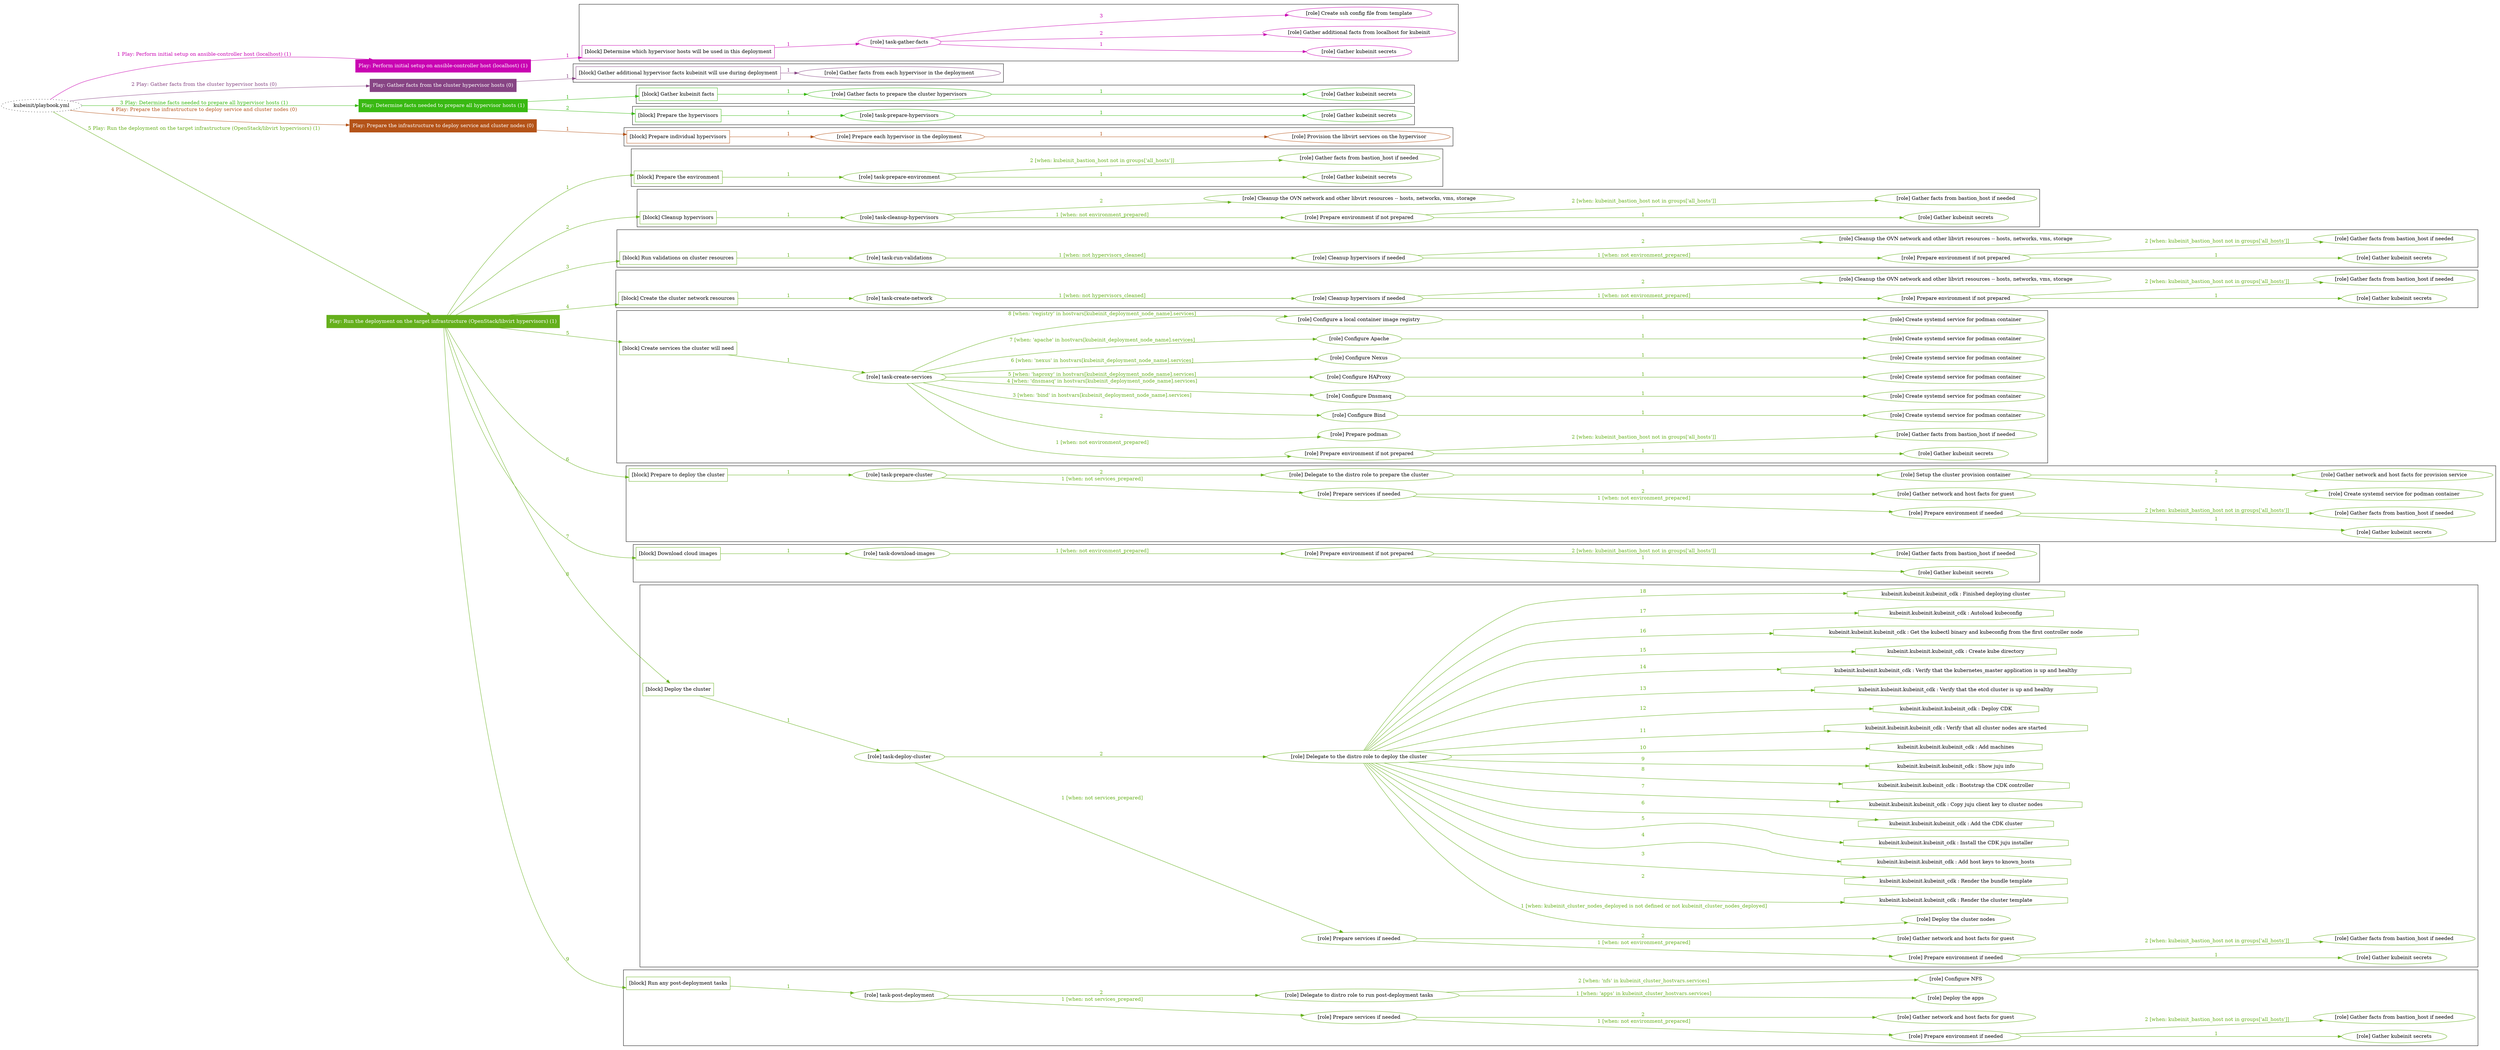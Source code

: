 digraph {
	graph [concentrate=true ordering=in rankdir=LR ratio=fill]
	edge [esep=5 sep=10]
	"kubeinit/playbook.yml" [URL="/home/runner/work/kubeinit/kubeinit/kubeinit/playbook.yml" id=playbook_944b229e style=dotted]
	"kubeinit/playbook.yml" -> play_e258ec51 [label="1 Play: Perform initial setup on ansible-controller host (localhost) (1)" color="#c903b2" fontcolor="#c903b2" id=edge_play_e258ec51 labeltooltip="1 Play: Perform initial setup on ansible-controller host (localhost) (1)" tooltip="1 Play: Perform initial setup on ansible-controller host (localhost) (1)"]
	subgraph "Play: Perform initial setup on ansible-controller host (localhost) (1)" {
		play_e258ec51 [label="Play: Perform initial setup on ansible-controller host (localhost) (1)" URL="/home/runner/work/kubeinit/kubeinit/kubeinit/playbook.yml" color="#c903b2" fontcolor="#ffffff" id=play_e258ec51 shape=box style=filled tooltip=localhost]
		play_e258ec51 -> block_baabcc72 [label=1 color="#c903b2" fontcolor="#c903b2" id=edge_block_baabcc72 labeltooltip=1 tooltip=1]
		subgraph cluster_block_baabcc72 {
			block_baabcc72 [label="[block] Determine which hypervisor hosts will be used in this deployment" URL="/home/runner/work/kubeinit/kubeinit/kubeinit/playbook.yml" color="#c903b2" id=block_baabcc72 labeltooltip="Determine which hypervisor hosts will be used in this deployment" shape=box tooltip="Determine which hypervisor hosts will be used in this deployment"]
			block_baabcc72 -> role_623ebf19 [label="1 " color="#c903b2" fontcolor="#c903b2" id=edge_role_623ebf19 labeltooltip="1 " tooltip="1 "]
			subgraph "task-gather-facts" {
				role_623ebf19 [label="[role] task-gather-facts" URL="/home/runner/work/kubeinit/kubeinit/kubeinit/playbook.yml" color="#c903b2" id=role_623ebf19 tooltip="task-gather-facts"]
				role_623ebf19 -> role_ddd4bec7 [label="1 " color="#c903b2" fontcolor="#c903b2" id=edge_role_ddd4bec7 labeltooltip="1 " tooltip="1 "]
				subgraph "Gather kubeinit secrets" {
					role_ddd4bec7 [label="[role] Gather kubeinit secrets" URL="/home/runner/.ansible/collections/ansible_collections/kubeinit/kubeinit/roles/kubeinit_prepare/tasks/build_hypervisors_group.yml" color="#c903b2" id=role_ddd4bec7 tooltip="Gather kubeinit secrets"]
				}
				role_623ebf19 -> role_9da76bf6 [label="2 " color="#c903b2" fontcolor="#c903b2" id=edge_role_9da76bf6 labeltooltip="2 " tooltip="2 "]
				subgraph "Gather additional facts from localhost for kubeinit" {
					role_9da76bf6 [label="[role] Gather additional facts from localhost for kubeinit" URL="/home/runner/.ansible/collections/ansible_collections/kubeinit/kubeinit/roles/kubeinit_prepare/tasks/build_hypervisors_group.yml" color="#c903b2" id=role_9da76bf6 tooltip="Gather additional facts from localhost for kubeinit"]
				}
				role_623ebf19 -> role_2723ac15 [label="3 " color="#c903b2" fontcolor="#c903b2" id=edge_role_2723ac15 labeltooltip="3 " tooltip="3 "]
				subgraph "Create ssh config file from template" {
					role_2723ac15 [label="[role] Create ssh config file from template" URL="/home/runner/.ansible/collections/ansible_collections/kubeinit/kubeinit/roles/kubeinit_prepare/tasks/build_hypervisors_group.yml" color="#c903b2" id=role_2723ac15 tooltip="Create ssh config file from template"]
				}
			}
		}
	}
	"kubeinit/playbook.yml" -> play_5691f808 [label="2 Play: Gather facts from the cluster hypervisor hosts (0)" color="#874584" fontcolor="#874584" id=edge_play_5691f808 labeltooltip="2 Play: Gather facts from the cluster hypervisor hosts (0)" tooltip="2 Play: Gather facts from the cluster hypervisor hosts (0)"]
	subgraph "Play: Gather facts from the cluster hypervisor hosts (0)" {
		play_5691f808 [label="Play: Gather facts from the cluster hypervisor hosts (0)" URL="/home/runner/work/kubeinit/kubeinit/kubeinit/playbook.yml" color="#874584" fontcolor="#ffffff" id=play_5691f808 shape=box style=filled tooltip="Play: Gather facts from the cluster hypervisor hosts (0)"]
		play_5691f808 -> block_269d8f19 [label=1 color="#874584" fontcolor="#874584" id=edge_block_269d8f19 labeltooltip=1 tooltip=1]
		subgraph cluster_block_269d8f19 {
			block_269d8f19 [label="[block] Gather additional hypervisor facts kubeinit will use during deployment" URL="/home/runner/work/kubeinit/kubeinit/kubeinit/playbook.yml" color="#874584" id=block_269d8f19 labeltooltip="Gather additional hypervisor facts kubeinit will use during deployment" shape=box tooltip="Gather additional hypervisor facts kubeinit will use during deployment"]
			block_269d8f19 -> role_8382837a [label="1 " color="#874584" fontcolor="#874584" id=edge_role_8382837a labeltooltip="1 " tooltip="1 "]
			subgraph "Gather facts from each hypervisor in the deployment" {
				role_8382837a [label="[role] Gather facts from each hypervisor in the deployment" URL="/home/runner/work/kubeinit/kubeinit/kubeinit/playbook.yml" color="#874584" id=role_8382837a tooltip="Gather facts from each hypervisor in the deployment"]
			}
		}
	}
	"kubeinit/playbook.yml" -> play_8c0ed21f [label="3 Play: Determine facts needed to prepare all hypervisor hosts (1)" color="#39b913" fontcolor="#39b913" id=edge_play_8c0ed21f labeltooltip="3 Play: Determine facts needed to prepare all hypervisor hosts (1)" tooltip="3 Play: Determine facts needed to prepare all hypervisor hosts (1)"]
	subgraph "Play: Determine facts needed to prepare all hypervisor hosts (1)" {
		play_8c0ed21f [label="Play: Determine facts needed to prepare all hypervisor hosts (1)" URL="/home/runner/work/kubeinit/kubeinit/kubeinit/playbook.yml" color="#39b913" fontcolor="#ffffff" id=play_8c0ed21f shape=box style=filled tooltip=localhost]
		play_8c0ed21f -> block_dc37bfe7 [label=1 color="#39b913" fontcolor="#39b913" id=edge_block_dc37bfe7 labeltooltip=1 tooltip=1]
		subgraph cluster_block_dc37bfe7 {
			block_dc37bfe7 [label="[block] Gather kubeinit facts" URL="/home/runner/work/kubeinit/kubeinit/kubeinit/playbook.yml" color="#39b913" id=block_dc37bfe7 labeltooltip="Gather kubeinit facts" shape=box tooltip="Gather kubeinit facts"]
			block_dc37bfe7 -> role_4bbe7e75 [label="1 " color="#39b913" fontcolor="#39b913" id=edge_role_4bbe7e75 labeltooltip="1 " tooltip="1 "]
			subgraph "Gather facts to prepare the cluster hypervisors" {
				role_4bbe7e75 [label="[role] Gather facts to prepare the cluster hypervisors" URL="/home/runner/work/kubeinit/kubeinit/kubeinit/playbook.yml" color="#39b913" id=role_4bbe7e75 tooltip="Gather facts to prepare the cluster hypervisors"]
				role_4bbe7e75 -> role_251c85bc [label="1 " color="#39b913" fontcolor="#39b913" id=edge_role_251c85bc labeltooltip="1 " tooltip="1 "]
				subgraph "Gather kubeinit secrets" {
					role_251c85bc [label="[role] Gather kubeinit secrets" URL="/home/runner/.ansible/collections/ansible_collections/kubeinit/kubeinit/roles/kubeinit_prepare/tasks/gather_kubeinit_facts.yml" color="#39b913" id=role_251c85bc tooltip="Gather kubeinit secrets"]
				}
			}
		}
		play_8c0ed21f -> block_bcd43b7e [label=2 color="#39b913" fontcolor="#39b913" id=edge_block_bcd43b7e labeltooltip=2 tooltip=2]
		subgraph cluster_block_bcd43b7e {
			block_bcd43b7e [label="[block] Prepare the hypervisors" URL="/home/runner/work/kubeinit/kubeinit/kubeinit/playbook.yml" color="#39b913" id=block_bcd43b7e labeltooltip="Prepare the hypervisors" shape=box tooltip="Prepare the hypervisors"]
			block_bcd43b7e -> role_764eef7f [label="1 " color="#39b913" fontcolor="#39b913" id=edge_role_764eef7f labeltooltip="1 " tooltip="1 "]
			subgraph "task-prepare-hypervisors" {
				role_764eef7f [label="[role] task-prepare-hypervisors" URL="/home/runner/work/kubeinit/kubeinit/kubeinit/playbook.yml" color="#39b913" id=role_764eef7f tooltip="task-prepare-hypervisors"]
				role_764eef7f -> role_46c3d797 [label="1 " color="#39b913" fontcolor="#39b913" id=edge_role_46c3d797 labeltooltip="1 " tooltip="1 "]
				subgraph "Gather kubeinit secrets" {
					role_46c3d797 [label="[role] Gather kubeinit secrets" URL="/home/runner/.ansible/collections/ansible_collections/kubeinit/kubeinit/roles/kubeinit_prepare/tasks/gather_kubeinit_facts.yml" color="#39b913" id=role_46c3d797 tooltip="Gather kubeinit secrets"]
				}
			}
		}
	}
	"kubeinit/playbook.yml" -> play_1e40458f [label="4 Play: Prepare the infrastructure to deploy service and cluster nodes (0)" color="#b45318" fontcolor="#b45318" id=edge_play_1e40458f labeltooltip="4 Play: Prepare the infrastructure to deploy service and cluster nodes (0)" tooltip="4 Play: Prepare the infrastructure to deploy service and cluster nodes (0)"]
	subgraph "Play: Prepare the infrastructure to deploy service and cluster nodes (0)" {
		play_1e40458f [label="Play: Prepare the infrastructure to deploy service and cluster nodes (0)" URL="/home/runner/work/kubeinit/kubeinit/kubeinit/playbook.yml" color="#b45318" fontcolor="#ffffff" id=play_1e40458f shape=box style=filled tooltip="Play: Prepare the infrastructure to deploy service and cluster nodes (0)"]
		play_1e40458f -> block_b07e5ef3 [label=1 color="#b45318" fontcolor="#b45318" id=edge_block_b07e5ef3 labeltooltip=1 tooltip=1]
		subgraph cluster_block_b07e5ef3 {
			block_b07e5ef3 [label="[block] Prepare individual hypervisors" URL="/home/runner/work/kubeinit/kubeinit/kubeinit/playbook.yml" color="#b45318" id=block_b07e5ef3 labeltooltip="Prepare individual hypervisors" shape=box tooltip="Prepare individual hypervisors"]
			block_b07e5ef3 -> role_462cd1e6 [label="1 " color="#b45318" fontcolor="#b45318" id=edge_role_462cd1e6 labeltooltip="1 " tooltip="1 "]
			subgraph "Prepare each hypervisor in the deployment" {
				role_462cd1e6 [label="[role] Prepare each hypervisor in the deployment" URL="/home/runner/work/kubeinit/kubeinit/kubeinit/playbook.yml" color="#b45318" id=role_462cd1e6 tooltip="Prepare each hypervisor in the deployment"]
				role_462cd1e6 -> role_346629f7 [label="1 " color="#b45318" fontcolor="#b45318" id=edge_role_346629f7 labeltooltip="1 " tooltip="1 "]
				subgraph "Provision the libvirt services on the hypervisor" {
					role_346629f7 [label="[role] Provision the libvirt services on the hypervisor" URL="/home/runner/.ansible/collections/ansible_collections/kubeinit/kubeinit/roles/kubeinit_prepare/tasks/prepare_hypervisor.yml" color="#b45318" id=role_346629f7 tooltip="Provision the libvirt services on the hypervisor"]
				}
			}
		}
	}
	"kubeinit/playbook.yml" -> play_3c53adce [label="5 Play: Run the deployment on the target infrastructure (OpenStack/libvirt hypervisors) (1)" color="#65b01c" fontcolor="#65b01c" id=edge_play_3c53adce labeltooltip="5 Play: Run the deployment on the target infrastructure (OpenStack/libvirt hypervisors) (1)" tooltip="5 Play: Run the deployment on the target infrastructure (OpenStack/libvirt hypervisors) (1)"]
	subgraph "Play: Run the deployment on the target infrastructure (OpenStack/libvirt hypervisors) (1)" {
		play_3c53adce [label="Play: Run the deployment on the target infrastructure (OpenStack/libvirt hypervisors) (1)" URL="/home/runner/work/kubeinit/kubeinit/kubeinit/playbook.yml" color="#65b01c" fontcolor="#ffffff" id=play_3c53adce shape=box style=filled tooltip=localhost]
		play_3c53adce -> block_43200cd9 [label=1 color="#65b01c" fontcolor="#65b01c" id=edge_block_43200cd9 labeltooltip=1 tooltip=1]
		subgraph cluster_block_43200cd9 {
			block_43200cd9 [label="[block] Prepare the environment" URL="/home/runner/work/kubeinit/kubeinit/kubeinit/playbook.yml" color="#65b01c" id=block_43200cd9 labeltooltip="Prepare the environment" shape=box tooltip="Prepare the environment"]
			block_43200cd9 -> role_2c080b3c [label="1 " color="#65b01c" fontcolor="#65b01c" id=edge_role_2c080b3c labeltooltip="1 " tooltip="1 "]
			subgraph "task-prepare-environment" {
				role_2c080b3c [label="[role] task-prepare-environment" URL="/home/runner/work/kubeinit/kubeinit/kubeinit/playbook.yml" color="#65b01c" id=role_2c080b3c tooltip="task-prepare-environment"]
				role_2c080b3c -> role_99223230 [label="1 " color="#65b01c" fontcolor="#65b01c" id=edge_role_99223230 labeltooltip="1 " tooltip="1 "]
				subgraph "Gather kubeinit secrets" {
					role_99223230 [label="[role] Gather kubeinit secrets" URL="/home/runner/.ansible/collections/ansible_collections/kubeinit/kubeinit/roles/kubeinit_prepare/tasks/gather_kubeinit_facts.yml" color="#65b01c" id=role_99223230 tooltip="Gather kubeinit secrets"]
				}
				role_2c080b3c -> role_0d6e33f0 [label="2 [when: kubeinit_bastion_host not in groups['all_hosts']]" color="#65b01c" fontcolor="#65b01c" id=edge_role_0d6e33f0 labeltooltip="2 [when: kubeinit_bastion_host not in groups['all_hosts']]" tooltip="2 [when: kubeinit_bastion_host not in groups['all_hosts']]"]
				subgraph "Gather facts from bastion_host if needed" {
					role_0d6e33f0 [label="[role] Gather facts from bastion_host if needed" URL="/home/runner/.ansible/collections/ansible_collections/kubeinit/kubeinit/roles/kubeinit_prepare/tasks/main.yml" color="#65b01c" id=role_0d6e33f0 tooltip="Gather facts from bastion_host if needed"]
				}
			}
		}
		play_3c53adce -> block_97433245 [label=2 color="#65b01c" fontcolor="#65b01c" id=edge_block_97433245 labeltooltip=2 tooltip=2]
		subgraph cluster_block_97433245 {
			block_97433245 [label="[block] Cleanup hypervisors" URL="/home/runner/work/kubeinit/kubeinit/kubeinit/playbook.yml" color="#65b01c" id=block_97433245 labeltooltip="Cleanup hypervisors" shape=box tooltip="Cleanup hypervisors"]
			block_97433245 -> role_75cadc14 [label="1 " color="#65b01c" fontcolor="#65b01c" id=edge_role_75cadc14 labeltooltip="1 " tooltip="1 "]
			subgraph "task-cleanup-hypervisors" {
				role_75cadc14 [label="[role] task-cleanup-hypervisors" URL="/home/runner/work/kubeinit/kubeinit/kubeinit/playbook.yml" color="#65b01c" id=role_75cadc14 tooltip="task-cleanup-hypervisors"]
				role_75cadc14 -> role_13edb0e1 [label="1 [when: not environment_prepared]" color="#65b01c" fontcolor="#65b01c" id=edge_role_13edb0e1 labeltooltip="1 [when: not environment_prepared]" tooltip="1 [when: not environment_prepared]"]
				subgraph "Prepare environment if not prepared" {
					role_13edb0e1 [label="[role] Prepare environment if not prepared" URL="/home/runner/.ansible/collections/ansible_collections/kubeinit/kubeinit/roles/kubeinit_libvirt/tasks/cleanup_hypervisors.yml" color="#65b01c" id=role_13edb0e1 tooltip="Prepare environment if not prepared"]
					role_13edb0e1 -> role_47dadbd6 [label="1 " color="#65b01c" fontcolor="#65b01c" id=edge_role_47dadbd6 labeltooltip="1 " tooltip="1 "]
					subgraph "Gather kubeinit secrets" {
						role_47dadbd6 [label="[role] Gather kubeinit secrets" URL="/home/runner/.ansible/collections/ansible_collections/kubeinit/kubeinit/roles/kubeinit_prepare/tasks/gather_kubeinit_facts.yml" color="#65b01c" id=role_47dadbd6 tooltip="Gather kubeinit secrets"]
					}
					role_13edb0e1 -> role_56ea3282 [label="2 [when: kubeinit_bastion_host not in groups['all_hosts']]" color="#65b01c" fontcolor="#65b01c" id=edge_role_56ea3282 labeltooltip="2 [when: kubeinit_bastion_host not in groups['all_hosts']]" tooltip="2 [when: kubeinit_bastion_host not in groups['all_hosts']]"]
					subgraph "Gather facts from bastion_host if needed" {
						role_56ea3282 [label="[role] Gather facts from bastion_host if needed" URL="/home/runner/.ansible/collections/ansible_collections/kubeinit/kubeinit/roles/kubeinit_prepare/tasks/main.yml" color="#65b01c" id=role_56ea3282 tooltip="Gather facts from bastion_host if needed"]
					}
				}
				role_75cadc14 -> role_482b223b [label="2 " color="#65b01c" fontcolor="#65b01c" id=edge_role_482b223b labeltooltip="2 " tooltip="2 "]
				subgraph "Cleanup the OVN network and other libvirt resources -- hosts, networks, vms, storage" {
					role_482b223b [label="[role] Cleanup the OVN network and other libvirt resources -- hosts, networks, vms, storage" URL="/home/runner/.ansible/collections/ansible_collections/kubeinit/kubeinit/roles/kubeinit_libvirt/tasks/cleanup_hypervisors.yml" color="#65b01c" id=role_482b223b tooltip="Cleanup the OVN network and other libvirt resources -- hosts, networks, vms, storage"]
				}
			}
		}
		play_3c53adce -> block_b44ad3b0 [label=3 color="#65b01c" fontcolor="#65b01c" id=edge_block_b44ad3b0 labeltooltip=3 tooltip=3]
		subgraph cluster_block_b44ad3b0 {
			block_b44ad3b0 [label="[block] Run validations on cluster resources" URL="/home/runner/work/kubeinit/kubeinit/kubeinit/playbook.yml" color="#65b01c" id=block_b44ad3b0 labeltooltip="Run validations on cluster resources" shape=box tooltip="Run validations on cluster resources"]
			block_b44ad3b0 -> role_ab0f4833 [label="1 " color="#65b01c" fontcolor="#65b01c" id=edge_role_ab0f4833 labeltooltip="1 " tooltip="1 "]
			subgraph "task-run-validations" {
				role_ab0f4833 [label="[role] task-run-validations" URL="/home/runner/work/kubeinit/kubeinit/kubeinit/playbook.yml" color="#65b01c" id=role_ab0f4833 tooltip="task-run-validations"]
				role_ab0f4833 -> role_425eec8d [label="1 [when: not hypervisors_cleaned]" color="#65b01c" fontcolor="#65b01c" id=edge_role_425eec8d labeltooltip="1 [when: not hypervisors_cleaned]" tooltip="1 [when: not hypervisors_cleaned]"]
				subgraph "Cleanup hypervisors if needed" {
					role_425eec8d [label="[role] Cleanup hypervisors if needed" URL="/home/runner/.ansible/collections/ansible_collections/kubeinit/kubeinit/roles/kubeinit_validations/tasks/main.yml" color="#65b01c" id=role_425eec8d tooltip="Cleanup hypervisors if needed"]
					role_425eec8d -> role_10c3fca6 [label="1 [when: not environment_prepared]" color="#65b01c" fontcolor="#65b01c" id=edge_role_10c3fca6 labeltooltip="1 [when: not environment_prepared]" tooltip="1 [when: not environment_prepared]"]
					subgraph "Prepare environment if not prepared" {
						role_10c3fca6 [label="[role] Prepare environment if not prepared" URL="/home/runner/.ansible/collections/ansible_collections/kubeinit/kubeinit/roles/kubeinit_libvirt/tasks/cleanup_hypervisors.yml" color="#65b01c" id=role_10c3fca6 tooltip="Prepare environment if not prepared"]
						role_10c3fca6 -> role_862d831a [label="1 " color="#65b01c" fontcolor="#65b01c" id=edge_role_862d831a labeltooltip="1 " tooltip="1 "]
						subgraph "Gather kubeinit secrets" {
							role_862d831a [label="[role] Gather kubeinit secrets" URL="/home/runner/.ansible/collections/ansible_collections/kubeinit/kubeinit/roles/kubeinit_prepare/tasks/gather_kubeinit_facts.yml" color="#65b01c" id=role_862d831a tooltip="Gather kubeinit secrets"]
						}
						role_10c3fca6 -> role_5e1bfa79 [label="2 [when: kubeinit_bastion_host not in groups['all_hosts']]" color="#65b01c" fontcolor="#65b01c" id=edge_role_5e1bfa79 labeltooltip="2 [when: kubeinit_bastion_host not in groups['all_hosts']]" tooltip="2 [when: kubeinit_bastion_host not in groups['all_hosts']]"]
						subgraph "Gather facts from bastion_host if needed" {
							role_5e1bfa79 [label="[role] Gather facts from bastion_host if needed" URL="/home/runner/.ansible/collections/ansible_collections/kubeinit/kubeinit/roles/kubeinit_prepare/tasks/main.yml" color="#65b01c" id=role_5e1bfa79 tooltip="Gather facts from bastion_host if needed"]
						}
					}
					role_425eec8d -> role_7b007909 [label="2 " color="#65b01c" fontcolor="#65b01c" id=edge_role_7b007909 labeltooltip="2 " tooltip="2 "]
					subgraph "Cleanup the OVN network and other libvirt resources -- hosts, networks, vms, storage" {
						role_7b007909 [label="[role] Cleanup the OVN network and other libvirt resources -- hosts, networks, vms, storage" URL="/home/runner/.ansible/collections/ansible_collections/kubeinit/kubeinit/roles/kubeinit_libvirt/tasks/cleanup_hypervisors.yml" color="#65b01c" id=role_7b007909 tooltip="Cleanup the OVN network and other libvirt resources -- hosts, networks, vms, storage"]
					}
				}
			}
		}
		play_3c53adce -> block_46252fe8 [label=4 color="#65b01c" fontcolor="#65b01c" id=edge_block_46252fe8 labeltooltip=4 tooltip=4]
		subgraph cluster_block_46252fe8 {
			block_46252fe8 [label="[block] Create the cluster network resources" URL="/home/runner/work/kubeinit/kubeinit/kubeinit/playbook.yml" color="#65b01c" id=block_46252fe8 labeltooltip="Create the cluster network resources" shape=box tooltip="Create the cluster network resources"]
			block_46252fe8 -> role_701fa1fa [label="1 " color="#65b01c" fontcolor="#65b01c" id=edge_role_701fa1fa labeltooltip="1 " tooltip="1 "]
			subgraph "task-create-network" {
				role_701fa1fa [label="[role] task-create-network" URL="/home/runner/work/kubeinit/kubeinit/kubeinit/playbook.yml" color="#65b01c" id=role_701fa1fa tooltip="task-create-network"]
				role_701fa1fa -> role_eb65347d [label="1 [when: not hypervisors_cleaned]" color="#65b01c" fontcolor="#65b01c" id=edge_role_eb65347d labeltooltip="1 [when: not hypervisors_cleaned]" tooltip="1 [when: not hypervisors_cleaned]"]
				subgraph "Cleanup hypervisors if needed" {
					role_eb65347d [label="[role] Cleanup hypervisors if needed" URL="/home/runner/.ansible/collections/ansible_collections/kubeinit/kubeinit/roles/kubeinit_libvirt/tasks/create_network.yml" color="#65b01c" id=role_eb65347d tooltip="Cleanup hypervisors if needed"]
					role_eb65347d -> role_f1018c22 [label="1 [when: not environment_prepared]" color="#65b01c" fontcolor="#65b01c" id=edge_role_f1018c22 labeltooltip="1 [when: not environment_prepared]" tooltip="1 [when: not environment_prepared]"]
					subgraph "Prepare environment if not prepared" {
						role_f1018c22 [label="[role] Prepare environment if not prepared" URL="/home/runner/.ansible/collections/ansible_collections/kubeinit/kubeinit/roles/kubeinit_libvirt/tasks/cleanup_hypervisors.yml" color="#65b01c" id=role_f1018c22 tooltip="Prepare environment if not prepared"]
						role_f1018c22 -> role_e4e66e57 [label="1 " color="#65b01c" fontcolor="#65b01c" id=edge_role_e4e66e57 labeltooltip="1 " tooltip="1 "]
						subgraph "Gather kubeinit secrets" {
							role_e4e66e57 [label="[role] Gather kubeinit secrets" URL="/home/runner/.ansible/collections/ansible_collections/kubeinit/kubeinit/roles/kubeinit_prepare/tasks/gather_kubeinit_facts.yml" color="#65b01c" id=role_e4e66e57 tooltip="Gather kubeinit secrets"]
						}
						role_f1018c22 -> role_1bb08403 [label="2 [when: kubeinit_bastion_host not in groups['all_hosts']]" color="#65b01c" fontcolor="#65b01c" id=edge_role_1bb08403 labeltooltip="2 [when: kubeinit_bastion_host not in groups['all_hosts']]" tooltip="2 [when: kubeinit_bastion_host not in groups['all_hosts']]"]
						subgraph "Gather facts from bastion_host if needed" {
							role_1bb08403 [label="[role] Gather facts from bastion_host if needed" URL="/home/runner/.ansible/collections/ansible_collections/kubeinit/kubeinit/roles/kubeinit_prepare/tasks/main.yml" color="#65b01c" id=role_1bb08403 tooltip="Gather facts from bastion_host if needed"]
						}
					}
					role_eb65347d -> role_6a5a3867 [label="2 " color="#65b01c" fontcolor="#65b01c" id=edge_role_6a5a3867 labeltooltip="2 " tooltip="2 "]
					subgraph "Cleanup the OVN network and other libvirt resources -- hosts, networks, vms, storage" {
						role_6a5a3867 [label="[role] Cleanup the OVN network and other libvirt resources -- hosts, networks, vms, storage" URL="/home/runner/.ansible/collections/ansible_collections/kubeinit/kubeinit/roles/kubeinit_libvirt/tasks/cleanup_hypervisors.yml" color="#65b01c" id=role_6a5a3867 tooltip="Cleanup the OVN network and other libvirt resources -- hosts, networks, vms, storage"]
					}
				}
			}
		}
		play_3c53adce -> block_1aa6ad99 [label=5 color="#65b01c" fontcolor="#65b01c" id=edge_block_1aa6ad99 labeltooltip=5 tooltip=5]
		subgraph cluster_block_1aa6ad99 {
			block_1aa6ad99 [label="[block] Create services the cluster will need" URL="/home/runner/work/kubeinit/kubeinit/kubeinit/playbook.yml" color="#65b01c" id=block_1aa6ad99 labeltooltip="Create services the cluster will need" shape=box tooltip="Create services the cluster will need"]
			block_1aa6ad99 -> role_7136c36a [label="1 " color="#65b01c" fontcolor="#65b01c" id=edge_role_7136c36a labeltooltip="1 " tooltip="1 "]
			subgraph "task-create-services" {
				role_7136c36a [label="[role] task-create-services" URL="/home/runner/work/kubeinit/kubeinit/kubeinit/playbook.yml" color="#65b01c" id=role_7136c36a tooltip="task-create-services"]
				role_7136c36a -> role_1198fa1e [label="1 [when: not environment_prepared]" color="#65b01c" fontcolor="#65b01c" id=edge_role_1198fa1e labeltooltip="1 [when: not environment_prepared]" tooltip="1 [when: not environment_prepared]"]
				subgraph "Prepare environment if not prepared" {
					role_1198fa1e [label="[role] Prepare environment if not prepared" URL="/home/runner/.ansible/collections/ansible_collections/kubeinit/kubeinit/roles/kubeinit_services/tasks/main.yml" color="#65b01c" id=role_1198fa1e tooltip="Prepare environment if not prepared"]
					role_1198fa1e -> role_b3149d56 [label="1 " color="#65b01c" fontcolor="#65b01c" id=edge_role_b3149d56 labeltooltip="1 " tooltip="1 "]
					subgraph "Gather kubeinit secrets" {
						role_b3149d56 [label="[role] Gather kubeinit secrets" URL="/home/runner/.ansible/collections/ansible_collections/kubeinit/kubeinit/roles/kubeinit_prepare/tasks/gather_kubeinit_facts.yml" color="#65b01c" id=role_b3149d56 tooltip="Gather kubeinit secrets"]
					}
					role_1198fa1e -> role_05b0b47c [label="2 [when: kubeinit_bastion_host not in groups['all_hosts']]" color="#65b01c" fontcolor="#65b01c" id=edge_role_05b0b47c labeltooltip="2 [when: kubeinit_bastion_host not in groups['all_hosts']]" tooltip="2 [when: kubeinit_bastion_host not in groups['all_hosts']]"]
					subgraph "Gather facts from bastion_host if needed" {
						role_05b0b47c [label="[role] Gather facts from bastion_host if needed" URL="/home/runner/.ansible/collections/ansible_collections/kubeinit/kubeinit/roles/kubeinit_prepare/tasks/main.yml" color="#65b01c" id=role_05b0b47c tooltip="Gather facts from bastion_host if needed"]
					}
				}
				role_7136c36a -> role_f1f906ae [label="2 " color="#65b01c" fontcolor="#65b01c" id=edge_role_f1f906ae labeltooltip="2 " tooltip="2 "]
				subgraph "Prepare podman" {
					role_f1f906ae [label="[role] Prepare podman" URL="/home/runner/.ansible/collections/ansible_collections/kubeinit/kubeinit/roles/kubeinit_services/tasks/00_create_service_pod.yml" color="#65b01c" id=role_f1f906ae tooltip="Prepare podman"]
				}
				role_7136c36a -> role_a640e07f [label="3 [when: 'bind' in hostvars[kubeinit_deployment_node_name].services]" color="#65b01c" fontcolor="#65b01c" id=edge_role_a640e07f labeltooltip="3 [when: 'bind' in hostvars[kubeinit_deployment_node_name].services]" tooltip="3 [when: 'bind' in hostvars[kubeinit_deployment_node_name].services]"]
				subgraph "Configure Bind" {
					role_a640e07f [label="[role] Configure Bind" URL="/home/runner/.ansible/collections/ansible_collections/kubeinit/kubeinit/roles/kubeinit_services/tasks/start_services_containers.yml" color="#65b01c" id=role_a640e07f tooltip="Configure Bind"]
					role_a640e07f -> role_4be196f9 [label="1 " color="#65b01c" fontcolor="#65b01c" id=edge_role_4be196f9 labeltooltip="1 " tooltip="1 "]
					subgraph "Create systemd service for podman container" {
						role_4be196f9 [label="[role] Create systemd service for podman container" URL="/home/runner/.ansible/collections/ansible_collections/kubeinit/kubeinit/roles/kubeinit_bind/tasks/main.yml" color="#65b01c" id=role_4be196f9 tooltip="Create systemd service for podman container"]
					}
				}
				role_7136c36a -> role_642c9b9b [label="4 [when: 'dnsmasq' in hostvars[kubeinit_deployment_node_name].services]" color="#65b01c" fontcolor="#65b01c" id=edge_role_642c9b9b labeltooltip="4 [when: 'dnsmasq' in hostvars[kubeinit_deployment_node_name].services]" tooltip="4 [when: 'dnsmasq' in hostvars[kubeinit_deployment_node_name].services]"]
				subgraph "Configure Dnsmasq" {
					role_642c9b9b [label="[role] Configure Dnsmasq" URL="/home/runner/.ansible/collections/ansible_collections/kubeinit/kubeinit/roles/kubeinit_services/tasks/start_services_containers.yml" color="#65b01c" id=role_642c9b9b tooltip="Configure Dnsmasq"]
					role_642c9b9b -> role_8c09b578 [label="1 " color="#65b01c" fontcolor="#65b01c" id=edge_role_8c09b578 labeltooltip="1 " tooltip="1 "]
					subgraph "Create systemd service for podman container" {
						role_8c09b578 [label="[role] Create systemd service for podman container" URL="/home/runner/.ansible/collections/ansible_collections/kubeinit/kubeinit/roles/kubeinit_dnsmasq/tasks/main.yml" color="#65b01c" id=role_8c09b578 tooltip="Create systemd service for podman container"]
					}
				}
				role_7136c36a -> role_a5f53416 [label="5 [when: 'haproxy' in hostvars[kubeinit_deployment_node_name].services]" color="#65b01c" fontcolor="#65b01c" id=edge_role_a5f53416 labeltooltip="5 [when: 'haproxy' in hostvars[kubeinit_deployment_node_name].services]" tooltip="5 [when: 'haproxy' in hostvars[kubeinit_deployment_node_name].services]"]
				subgraph "Configure HAProxy" {
					role_a5f53416 [label="[role] Configure HAProxy" URL="/home/runner/.ansible/collections/ansible_collections/kubeinit/kubeinit/roles/kubeinit_services/tasks/start_services_containers.yml" color="#65b01c" id=role_a5f53416 tooltip="Configure HAProxy"]
					role_a5f53416 -> role_dab70e1d [label="1 " color="#65b01c" fontcolor="#65b01c" id=edge_role_dab70e1d labeltooltip="1 " tooltip="1 "]
					subgraph "Create systemd service for podman container" {
						role_dab70e1d [label="[role] Create systemd service for podman container" URL="/home/runner/.ansible/collections/ansible_collections/kubeinit/kubeinit/roles/kubeinit_haproxy/tasks/main.yml" color="#65b01c" id=role_dab70e1d tooltip="Create systemd service for podman container"]
					}
				}
				role_7136c36a -> role_67f7b426 [label="6 [when: 'nexus' in hostvars[kubeinit_deployment_node_name].services]" color="#65b01c" fontcolor="#65b01c" id=edge_role_67f7b426 labeltooltip="6 [when: 'nexus' in hostvars[kubeinit_deployment_node_name].services]" tooltip="6 [when: 'nexus' in hostvars[kubeinit_deployment_node_name].services]"]
				subgraph "Configure Nexus" {
					role_67f7b426 [label="[role] Configure Nexus" URL="/home/runner/.ansible/collections/ansible_collections/kubeinit/kubeinit/roles/kubeinit_services/tasks/start_services_containers.yml" color="#65b01c" id=role_67f7b426 tooltip="Configure Nexus"]
					role_67f7b426 -> role_4fec4400 [label="1 " color="#65b01c" fontcolor="#65b01c" id=edge_role_4fec4400 labeltooltip="1 " tooltip="1 "]
					subgraph "Create systemd service for podman container" {
						role_4fec4400 [label="[role] Create systemd service for podman container" URL="/home/runner/.ansible/collections/ansible_collections/kubeinit/kubeinit/roles/kubeinit_nexus/tasks/main.yml" color="#65b01c" id=role_4fec4400 tooltip="Create systemd service for podman container"]
					}
				}
				role_7136c36a -> role_18022f7a [label="7 [when: 'apache' in hostvars[kubeinit_deployment_node_name].services]" color="#65b01c" fontcolor="#65b01c" id=edge_role_18022f7a labeltooltip="7 [when: 'apache' in hostvars[kubeinit_deployment_node_name].services]" tooltip="7 [when: 'apache' in hostvars[kubeinit_deployment_node_name].services]"]
				subgraph "Configure Apache" {
					role_18022f7a [label="[role] Configure Apache" URL="/home/runner/.ansible/collections/ansible_collections/kubeinit/kubeinit/roles/kubeinit_services/tasks/start_services_containers.yml" color="#65b01c" id=role_18022f7a tooltip="Configure Apache"]
					role_18022f7a -> role_df4ada51 [label="1 " color="#65b01c" fontcolor="#65b01c" id=edge_role_df4ada51 labeltooltip="1 " tooltip="1 "]
					subgraph "Create systemd service for podman container" {
						role_df4ada51 [label="[role] Create systemd service for podman container" URL="/home/runner/.ansible/collections/ansible_collections/kubeinit/kubeinit/roles/kubeinit_apache/tasks/main.yml" color="#65b01c" id=role_df4ada51 tooltip="Create systemd service for podman container"]
					}
				}
				role_7136c36a -> role_dc6d4c74 [label="8 [when: 'registry' in hostvars[kubeinit_deployment_node_name].services]" color="#65b01c" fontcolor="#65b01c" id=edge_role_dc6d4c74 labeltooltip="8 [when: 'registry' in hostvars[kubeinit_deployment_node_name].services]" tooltip="8 [when: 'registry' in hostvars[kubeinit_deployment_node_name].services]"]
				subgraph "Configure a local container image registry" {
					role_dc6d4c74 [label="[role] Configure a local container image registry" URL="/home/runner/.ansible/collections/ansible_collections/kubeinit/kubeinit/roles/kubeinit_services/tasks/start_services_containers.yml" color="#65b01c" id=role_dc6d4c74 tooltip="Configure a local container image registry"]
					role_dc6d4c74 -> role_909eb7bd [label="1 " color="#65b01c" fontcolor="#65b01c" id=edge_role_909eb7bd labeltooltip="1 " tooltip="1 "]
					subgraph "Create systemd service for podman container" {
						role_909eb7bd [label="[role] Create systemd service for podman container" URL="/home/runner/.ansible/collections/ansible_collections/kubeinit/kubeinit/roles/kubeinit_registry/tasks/main.yml" color="#65b01c" id=role_909eb7bd tooltip="Create systemd service for podman container"]
					}
				}
			}
		}
		play_3c53adce -> block_3e31fa7a [label=6 color="#65b01c" fontcolor="#65b01c" id=edge_block_3e31fa7a labeltooltip=6 tooltip=6]
		subgraph cluster_block_3e31fa7a {
			block_3e31fa7a [label="[block] Prepare to deploy the cluster" URL="/home/runner/work/kubeinit/kubeinit/kubeinit/playbook.yml" color="#65b01c" id=block_3e31fa7a labeltooltip="Prepare to deploy the cluster" shape=box tooltip="Prepare to deploy the cluster"]
			block_3e31fa7a -> role_493ed4c5 [label="1 " color="#65b01c" fontcolor="#65b01c" id=edge_role_493ed4c5 labeltooltip="1 " tooltip="1 "]
			subgraph "task-prepare-cluster" {
				role_493ed4c5 [label="[role] task-prepare-cluster" URL="/home/runner/work/kubeinit/kubeinit/kubeinit/playbook.yml" color="#65b01c" id=role_493ed4c5 tooltip="task-prepare-cluster"]
				role_493ed4c5 -> role_8fe54c72 [label="1 [when: not services_prepared]" color="#65b01c" fontcolor="#65b01c" id=edge_role_8fe54c72 labeltooltip="1 [when: not services_prepared]" tooltip="1 [when: not services_prepared]"]
				subgraph "Prepare services if needed" {
					role_8fe54c72 [label="[role] Prepare services if needed" URL="/home/runner/.ansible/collections/ansible_collections/kubeinit/kubeinit/roles/kubeinit_prepare/tasks/prepare_cluster.yml" color="#65b01c" id=role_8fe54c72 tooltip="Prepare services if needed"]
					role_8fe54c72 -> role_47fa2928 [label="1 [when: not environment_prepared]" color="#65b01c" fontcolor="#65b01c" id=edge_role_47fa2928 labeltooltip="1 [when: not environment_prepared]" tooltip="1 [when: not environment_prepared]"]
					subgraph "Prepare environment if needed" {
						role_47fa2928 [label="[role] Prepare environment if needed" URL="/home/runner/.ansible/collections/ansible_collections/kubeinit/kubeinit/roles/kubeinit_services/tasks/prepare_services.yml" color="#65b01c" id=role_47fa2928 tooltip="Prepare environment if needed"]
						role_47fa2928 -> role_8d2a5e56 [label="1 " color="#65b01c" fontcolor="#65b01c" id=edge_role_8d2a5e56 labeltooltip="1 " tooltip="1 "]
						subgraph "Gather kubeinit secrets" {
							role_8d2a5e56 [label="[role] Gather kubeinit secrets" URL="/home/runner/.ansible/collections/ansible_collections/kubeinit/kubeinit/roles/kubeinit_prepare/tasks/gather_kubeinit_facts.yml" color="#65b01c" id=role_8d2a5e56 tooltip="Gather kubeinit secrets"]
						}
						role_47fa2928 -> role_29d10e5b [label="2 [when: kubeinit_bastion_host not in groups['all_hosts']]" color="#65b01c" fontcolor="#65b01c" id=edge_role_29d10e5b labeltooltip="2 [when: kubeinit_bastion_host not in groups['all_hosts']]" tooltip="2 [when: kubeinit_bastion_host not in groups['all_hosts']]"]
						subgraph "Gather facts from bastion_host if needed" {
							role_29d10e5b [label="[role] Gather facts from bastion_host if needed" URL="/home/runner/.ansible/collections/ansible_collections/kubeinit/kubeinit/roles/kubeinit_prepare/tasks/main.yml" color="#65b01c" id=role_29d10e5b tooltip="Gather facts from bastion_host if needed"]
						}
					}
					role_8fe54c72 -> role_88538ff9 [label="2 " color="#65b01c" fontcolor="#65b01c" id=edge_role_88538ff9 labeltooltip="2 " tooltip="2 "]
					subgraph "Gather network and host facts for guest" {
						role_88538ff9 [label="[role] Gather network and host facts for guest" URL="/home/runner/.ansible/collections/ansible_collections/kubeinit/kubeinit/roles/kubeinit_services/tasks/prepare_services.yml" color="#65b01c" id=role_88538ff9 tooltip="Gather network and host facts for guest"]
					}
				}
				role_493ed4c5 -> role_d95fa5a2 [label="2 " color="#65b01c" fontcolor="#65b01c" id=edge_role_d95fa5a2 labeltooltip="2 " tooltip="2 "]
				subgraph "Delegate to the distro role to prepare the cluster" {
					role_d95fa5a2 [label="[role] Delegate to the distro role to prepare the cluster" URL="/home/runner/.ansible/collections/ansible_collections/kubeinit/kubeinit/roles/kubeinit_prepare/tasks/prepare_cluster.yml" color="#65b01c" id=role_d95fa5a2 tooltip="Delegate to the distro role to prepare the cluster"]
					role_d95fa5a2 -> role_caf403b4 [label="1 " color="#65b01c" fontcolor="#65b01c" id=edge_role_caf403b4 labeltooltip="1 " tooltip="1 "]
					subgraph "Setup the cluster provision container" {
						role_caf403b4 [label="[role] Setup the cluster provision container" URL="/home/runner/.ansible/collections/ansible_collections/kubeinit/kubeinit/roles/kubeinit_cdk/tasks/prepare_cluster.yml" color="#65b01c" id=role_caf403b4 tooltip="Setup the cluster provision container"]
						role_caf403b4 -> role_8d938fa8 [label="1 " color="#65b01c" fontcolor="#65b01c" id=edge_role_8d938fa8 labeltooltip="1 " tooltip="1 "]
						subgraph "Create systemd service for podman container" {
							role_8d938fa8 [label="[role] Create systemd service for podman container" URL="/home/runner/.ansible/collections/ansible_collections/kubeinit/kubeinit/roles/kubeinit_services/tasks/create_provision_container.yml" color="#65b01c" id=role_8d938fa8 tooltip="Create systemd service for podman container"]
						}
						role_caf403b4 -> role_07a5446d [label="2 " color="#65b01c" fontcolor="#65b01c" id=edge_role_07a5446d labeltooltip="2 " tooltip="2 "]
						subgraph "Gather network and host facts for provision service" {
							role_07a5446d [label="[role] Gather network and host facts for provision service" URL="/home/runner/.ansible/collections/ansible_collections/kubeinit/kubeinit/roles/kubeinit_services/tasks/create_provision_container.yml" color="#65b01c" id=role_07a5446d tooltip="Gather network and host facts for provision service"]
						}
					}
				}
			}
		}
		play_3c53adce -> block_3cd173d1 [label=7 color="#65b01c" fontcolor="#65b01c" id=edge_block_3cd173d1 labeltooltip=7 tooltip=7]
		subgraph cluster_block_3cd173d1 {
			block_3cd173d1 [label="[block] Download cloud images" URL="/home/runner/work/kubeinit/kubeinit/kubeinit/playbook.yml" color="#65b01c" id=block_3cd173d1 labeltooltip="Download cloud images" shape=box tooltip="Download cloud images"]
			block_3cd173d1 -> role_06062048 [label="1 " color="#65b01c" fontcolor="#65b01c" id=edge_role_06062048 labeltooltip="1 " tooltip="1 "]
			subgraph "task-download-images" {
				role_06062048 [label="[role] task-download-images" URL="/home/runner/work/kubeinit/kubeinit/kubeinit/playbook.yml" color="#65b01c" id=role_06062048 tooltip="task-download-images"]
				role_06062048 -> role_920487ad [label="1 [when: not environment_prepared]" color="#65b01c" fontcolor="#65b01c" id=edge_role_920487ad labeltooltip="1 [when: not environment_prepared]" tooltip="1 [when: not environment_prepared]"]
				subgraph "Prepare environment if not prepared" {
					role_920487ad [label="[role] Prepare environment if not prepared" URL="/home/runner/.ansible/collections/ansible_collections/kubeinit/kubeinit/roles/kubeinit_libvirt/tasks/download_cloud_images.yml" color="#65b01c" id=role_920487ad tooltip="Prepare environment if not prepared"]
					role_920487ad -> role_114b7067 [label="1 " color="#65b01c" fontcolor="#65b01c" id=edge_role_114b7067 labeltooltip="1 " tooltip="1 "]
					subgraph "Gather kubeinit secrets" {
						role_114b7067 [label="[role] Gather kubeinit secrets" URL="/home/runner/.ansible/collections/ansible_collections/kubeinit/kubeinit/roles/kubeinit_prepare/tasks/gather_kubeinit_facts.yml" color="#65b01c" id=role_114b7067 tooltip="Gather kubeinit secrets"]
					}
					role_920487ad -> role_ef104098 [label="2 [when: kubeinit_bastion_host not in groups['all_hosts']]" color="#65b01c" fontcolor="#65b01c" id=edge_role_ef104098 labeltooltip="2 [when: kubeinit_bastion_host not in groups['all_hosts']]" tooltip="2 [when: kubeinit_bastion_host not in groups['all_hosts']]"]
					subgraph "Gather facts from bastion_host if needed" {
						role_ef104098 [label="[role] Gather facts from bastion_host if needed" URL="/home/runner/.ansible/collections/ansible_collections/kubeinit/kubeinit/roles/kubeinit_prepare/tasks/main.yml" color="#65b01c" id=role_ef104098 tooltip="Gather facts from bastion_host if needed"]
					}
				}
			}
		}
		play_3c53adce -> block_4bc9c7db [label=8 color="#65b01c" fontcolor="#65b01c" id=edge_block_4bc9c7db labeltooltip=8 tooltip=8]
		subgraph cluster_block_4bc9c7db {
			block_4bc9c7db [label="[block] Deploy the cluster" URL="/home/runner/work/kubeinit/kubeinit/kubeinit/playbook.yml" color="#65b01c" id=block_4bc9c7db labeltooltip="Deploy the cluster" shape=box tooltip="Deploy the cluster"]
			block_4bc9c7db -> role_eeef6ad4 [label="1 " color="#65b01c" fontcolor="#65b01c" id=edge_role_eeef6ad4 labeltooltip="1 " tooltip="1 "]
			subgraph "task-deploy-cluster" {
				role_eeef6ad4 [label="[role] task-deploy-cluster" URL="/home/runner/work/kubeinit/kubeinit/kubeinit/playbook.yml" color="#65b01c" id=role_eeef6ad4 tooltip="task-deploy-cluster"]
				role_eeef6ad4 -> role_f4f84db2 [label="1 [when: not services_prepared]" color="#65b01c" fontcolor="#65b01c" id=edge_role_f4f84db2 labeltooltip="1 [when: not services_prepared]" tooltip="1 [when: not services_prepared]"]
				subgraph "Prepare services if needed" {
					role_f4f84db2 [label="[role] Prepare services if needed" URL="/home/runner/.ansible/collections/ansible_collections/kubeinit/kubeinit/roles/kubeinit_prepare/tasks/deploy_cluster.yml" color="#65b01c" id=role_f4f84db2 tooltip="Prepare services if needed"]
					role_f4f84db2 -> role_3090399c [label="1 [when: not environment_prepared]" color="#65b01c" fontcolor="#65b01c" id=edge_role_3090399c labeltooltip="1 [when: not environment_prepared]" tooltip="1 [when: not environment_prepared]"]
					subgraph "Prepare environment if needed" {
						role_3090399c [label="[role] Prepare environment if needed" URL="/home/runner/.ansible/collections/ansible_collections/kubeinit/kubeinit/roles/kubeinit_services/tasks/prepare_services.yml" color="#65b01c" id=role_3090399c tooltip="Prepare environment if needed"]
						role_3090399c -> role_1b737b30 [label="1 " color="#65b01c" fontcolor="#65b01c" id=edge_role_1b737b30 labeltooltip="1 " tooltip="1 "]
						subgraph "Gather kubeinit secrets" {
							role_1b737b30 [label="[role] Gather kubeinit secrets" URL="/home/runner/.ansible/collections/ansible_collections/kubeinit/kubeinit/roles/kubeinit_prepare/tasks/gather_kubeinit_facts.yml" color="#65b01c" id=role_1b737b30 tooltip="Gather kubeinit secrets"]
						}
						role_3090399c -> role_f811ebf6 [label="2 [when: kubeinit_bastion_host not in groups['all_hosts']]" color="#65b01c" fontcolor="#65b01c" id=edge_role_f811ebf6 labeltooltip="2 [when: kubeinit_bastion_host not in groups['all_hosts']]" tooltip="2 [when: kubeinit_bastion_host not in groups['all_hosts']]"]
						subgraph "Gather facts from bastion_host if needed" {
							role_f811ebf6 [label="[role] Gather facts from bastion_host if needed" URL="/home/runner/.ansible/collections/ansible_collections/kubeinit/kubeinit/roles/kubeinit_prepare/tasks/main.yml" color="#65b01c" id=role_f811ebf6 tooltip="Gather facts from bastion_host if needed"]
						}
					}
					role_f4f84db2 -> role_42db8047 [label="2 " color="#65b01c" fontcolor="#65b01c" id=edge_role_42db8047 labeltooltip="2 " tooltip="2 "]
					subgraph "Gather network and host facts for guest" {
						role_42db8047 [label="[role] Gather network and host facts for guest" URL="/home/runner/.ansible/collections/ansible_collections/kubeinit/kubeinit/roles/kubeinit_services/tasks/prepare_services.yml" color="#65b01c" id=role_42db8047 tooltip="Gather network and host facts for guest"]
					}
				}
				role_eeef6ad4 -> role_ec655678 [label="2 " color="#65b01c" fontcolor="#65b01c" id=edge_role_ec655678 labeltooltip="2 " tooltip="2 "]
				subgraph "Delegate to the distro role to deploy the cluster" {
					role_ec655678 [label="[role] Delegate to the distro role to deploy the cluster" URL="/home/runner/.ansible/collections/ansible_collections/kubeinit/kubeinit/roles/kubeinit_prepare/tasks/deploy_cluster.yml" color="#65b01c" id=role_ec655678 tooltip="Delegate to the distro role to deploy the cluster"]
					role_ec655678 -> role_ee9be1ca [label="1 [when: kubeinit_cluster_nodes_deployed is not defined or not kubeinit_cluster_nodes_deployed]" color="#65b01c" fontcolor="#65b01c" id=edge_role_ee9be1ca labeltooltip="1 [when: kubeinit_cluster_nodes_deployed is not defined or not kubeinit_cluster_nodes_deployed]" tooltip="1 [when: kubeinit_cluster_nodes_deployed is not defined or not kubeinit_cluster_nodes_deployed]"]
					subgraph "Deploy the cluster nodes" {
						role_ee9be1ca [label="[role] Deploy the cluster nodes" URL="/home/runner/.ansible/collections/ansible_collections/kubeinit/kubeinit/roles/kubeinit_cdk/tasks/main.yml" color="#65b01c" id=role_ee9be1ca tooltip="Deploy the cluster nodes"]
					}
					task_ea9d7b97 [label="kubeinit.kubeinit.kubeinit_cdk : Render the cluster template" URL="/home/runner/.ansible/collections/ansible_collections/kubeinit/kubeinit/roles/kubeinit_cdk/tasks/main.yml" color="#65b01c" id=task_ea9d7b97 shape=octagon tooltip="kubeinit.kubeinit.kubeinit_cdk : Render the cluster template"]
					role_ec655678 -> task_ea9d7b97 [label="2 " color="#65b01c" fontcolor="#65b01c" id=edge_task_ea9d7b97 labeltooltip="2 " tooltip="2 "]
					task_5fc17b6d [label="kubeinit.kubeinit.kubeinit_cdk : Render the bundle template" URL="/home/runner/.ansible/collections/ansible_collections/kubeinit/kubeinit/roles/kubeinit_cdk/tasks/main.yml" color="#65b01c" id=task_5fc17b6d shape=octagon tooltip="kubeinit.kubeinit.kubeinit_cdk : Render the bundle template"]
					role_ec655678 -> task_5fc17b6d [label="3 " color="#65b01c" fontcolor="#65b01c" id=edge_task_5fc17b6d labeltooltip="3 " tooltip="3 "]
					task_15e5aa08 [label="kubeinit.kubeinit.kubeinit_cdk : Add host keys to known_hosts" URL="/home/runner/.ansible/collections/ansible_collections/kubeinit/kubeinit/roles/kubeinit_cdk/tasks/main.yml" color="#65b01c" id=task_15e5aa08 shape=octagon tooltip="kubeinit.kubeinit.kubeinit_cdk : Add host keys to known_hosts"]
					role_ec655678 -> task_15e5aa08 [label="4 " color="#65b01c" fontcolor="#65b01c" id=edge_task_15e5aa08 labeltooltip="4 " tooltip="4 "]
					task_ea997889 [label="kubeinit.kubeinit.kubeinit_cdk : Install the CDK juju installer" URL="/home/runner/.ansible/collections/ansible_collections/kubeinit/kubeinit/roles/kubeinit_cdk/tasks/main.yml" color="#65b01c" id=task_ea997889 shape=octagon tooltip="kubeinit.kubeinit.kubeinit_cdk : Install the CDK juju installer"]
					role_ec655678 -> task_ea997889 [label="5 " color="#65b01c" fontcolor="#65b01c" id=edge_task_ea997889 labeltooltip="5 " tooltip="5 "]
					task_f2885f79 [label="kubeinit.kubeinit.kubeinit_cdk : Add the CDK cluster" URL="/home/runner/.ansible/collections/ansible_collections/kubeinit/kubeinit/roles/kubeinit_cdk/tasks/main.yml" color="#65b01c" id=task_f2885f79 shape=octagon tooltip="kubeinit.kubeinit.kubeinit_cdk : Add the CDK cluster"]
					role_ec655678 -> task_f2885f79 [label="6 " color="#65b01c" fontcolor="#65b01c" id=edge_task_f2885f79 labeltooltip="6 " tooltip="6 "]
					task_4ed8897f [label="kubeinit.kubeinit.kubeinit_cdk : Copy juju client key to cluster nodes" URL="/home/runner/.ansible/collections/ansible_collections/kubeinit/kubeinit/roles/kubeinit_cdk/tasks/main.yml" color="#65b01c" id=task_4ed8897f shape=octagon tooltip="kubeinit.kubeinit.kubeinit_cdk : Copy juju client key to cluster nodes"]
					role_ec655678 -> task_4ed8897f [label="7 " color="#65b01c" fontcolor="#65b01c" id=edge_task_4ed8897f labeltooltip="7 " tooltip="7 "]
					task_9db4eaa4 [label="kubeinit.kubeinit.kubeinit_cdk : Bootstrap the CDK controller" URL="/home/runner/.ansible/collections/ansible_collections/kubeinit/kubeinit/roles/kubeinit_cdk/tasks/main.yml" color="#65b01c" id=task_9db4eaa4 shape=octagon tooltip="kubeinit.kubeinit.kubeinit_cdk : Bootstrap the CDK controller"]
					role_ec655678 -> task_9db4eaa4 [label="8 " color="#65b01c" fontcolor="#65b01c" id=edge_task_9db4eaa4 labeltooltip="8 " tooltip="8 "]
					task_40f7749f [label="kubeinit.kubeinit.kubeinit_cdk : Show juju info" URL="/home/runner/.ansible/collections/ansible_collections/kubeinit/kubeinit/roles/kubeinit_cdk/tasks/main.yml" color="#65b01c" id=task_40f7749f shape=octagon tooltip="kubeinit.kubeinit.kubeinit_cdk : Show juju info"]
					role_ec655678 -> task_40f7749f [label="9 " color="#65b01c" fontcolor="#65b01c" id=edge_task_40f7749f labeltooltip="9 " tooltip="9 "]
					task_fe9e4608 [label="kubeinit.kubeinit.kubeinit_cdk : Add machines" URL="/home/runner/.ansible/collections/ansible_collections/kubeinit/kubeinit/roles/kubeinit_cdk/tasks/main.yml" color="#65b01c" id=task_fe9e4608 shape=octagon tooltip="kubeinit.kubeinit.kubeinit_cdk : Add machines"]
					role_ec655678 -> task_fe9e4608 [label="10 " color="#65b01c" fontcolor="#65b01c" id=edge_task_fe9e4608 labeltooltip="10 " tooltip="10 "]
					task_708daef0 [label="kubeinit.kubeinit.kubeinit_cdk : Verify that all cluster nodes are started" URL="/home/runner/.ansible/collections/ansible_collections/kubeinit/kubeinit/roles/kubeinit_cdk/tasks/main.yml" color="#65b01c" id=task_708daef0 shape=octagon tooltip="kubeinit.kubeinit.kubeinit_cdk : Verify that all cluster nodes are started"]
					role_ec655678 -> task_708daef0 [label="11 " color="#65b01c" fontcolor="#65b01c" id=edge_task_708daef0 labeltooltip="11 " tooltip="11 "]
					task_41d26aa9 [label="kubeinit.kubeinit.kubeinit_cdk : Deploy CDK" URL="/home/runner/.ansible/collections/ansible_collections/kubeinit/kubeinit/roles/kubeinit_cdk/tasks/main.yml" color="#65b01c" id=task_41d26aa9 shape=octagon tooltip="kubeinit.kubeinit.kubeinit_cdk : Deploy CDK"]
					role_ec655678 -> task_41d26aa9 [label="12 " color="#65b01c" fontcolor="#65b01c" id=edge_task_41d26aa9 labeltooltip="12 " tooltip="12 "]
					task_e830420c [label="kubeinit.kubeinit.kubeinit_cdk : Verify that the etcd cluster is up and healthy" URL="/home/runner/.ansible/collections/ansible_collections/kubeinit/kubeinit/roles/kubeinit_cdk/tasks/main.yml" color="#65b01c" id=task_e830420c shape=octagon tooltip="kubeinit.kubeinit.kubeinit_cdk : Verify that the etcd cluster is up and healthy"]
					role_ec655678 -> task_e830420c [label="13 " color="#65b01c" fontcolor="#65b01c" id=edge_task_e830420c labeltooltip="13 " tooltip="13 "]
					task_3acc8c85 [label="kubeinit.kubeinit.kubeinit_cdk : Verify that the kubernetes_master application is up and healthy" URL="/home/runner/.ansible/collections/ansible_collections/kubeinit/kubeinit/roles/kubeinit_cdk/tasks/main.yml" color="#65b01c" id=task_3acc8c85 shape=octagon tooltip="kubeinit.kubeinit.kubeinit_cdk : Verify that the kubernetes_master application is up and healthy"]
					role_ec655678 -> task_3acc8c85 [label="14 " color="#65b01c" fontcolor="#65b01c" id=edge_task_3acc8c85 labeltooltip="14 " tooltip="14 "]
					task_d64b1c4d [label="kubeinit.kubeinit.kubeinit_cdk : Create kube directory" URL="/home/runner/.ansible/collections/ansible_collections/kubeinit/kubeinit/roles/kubeinit_cdk/tasks/main.yml" color="#65b01c" id=task_d64b1c4d shape=octagon tooltip="kubeinit.kubeinit.kubeinit_cdk : Create kube directory"]
					role_ec655678 -> task_d64b1c4d [label="15 " color="#65b01c" fontcolor="#65b01c" id=edge_task_d64b1c4d labeltooltip="15 " tooltip="15 "]
					task_6d3ab7db [label="kubeinit.kubeinit.kubeinit_cdk : Get the kubectl binary and kubeconfig from the first controller node" URL="/home/runner/.ansible/collections/ansible_collections/kubeinit/kubeinit/roles/kubeinit_cdk/tasks/main.yml" color="#65b01c" id=task_6d3ab7db shape=octagon tooltip="kubeinit.kubeinit.kubeinit_cdk : Get the kubectl binary and kubeconfig from the first controller node"]
					role_ec655678 -> task_6d3ab7db [label="16 " color="#65b01c" fontcolor="#65b01c" id=edge_task_6d3ab7db labeltooltip="16 " tooltip="16 "]
					task_3ceb3ae7 [label="kubeinit.kubeinit.kubeinit_cdk : Autoload kubeconfig" URL="/home/runner/.ansible/collections/ansible_collections/kubeinit/kubeinit/roles/kubeinit_cdk/tasks/main.yml" color="#65b01c" id=task_3ceb3ae7 shape=octagon tooltip="kubeinit.kubeinit.kubeinit_cdk : Autoload kubeconfig"]
					role_ec655678 -> task_3ceb3ae7 [label="17 " color="#65b01c" fontcolor="#65b01c" id=edge_task_3ceb3ae7 labeltooltip="17 " tooltip="17 "]
					task_34001f41 [label="kubeinit.kubeinit.kubeinit_cdk : Finished deploying cluster" URL="/home/runner/.ansible/collections/ansible_collections/kubeinit/kubeinit/roles/kubeinit_cdk/tasks/main.yml" color="#65b01c" id=task_34001f41 shape=octagon tooltip="kubeinit.kubeinit.kubeinit_cdk : Finished deploying cluster"]
					role_ec655678 -> task_34001f41 [label="18 " color="#65b01c" fontcolor="#65b01c" id=edge_task_34001f41 labeltooltip="18 " tooltip="18 "]
				}
			}
		}
		play_3c53adce -> block_392f1f74 [label=9 color="#65b01c" fontcolor="#65b01c" id=edge_block_392f1f74 labeltooltip=9 tooltip=9]
		subgraph cluster_block_392f1f74 {
			block_392f1f74 [label="[block] Run any post-deployment tasks" URL="/home/runner/work/kubeinit/kubeinit/kubeinit/playbook.yml" color="#65b01c" id=block_392f1f74 labeltooltip="Run any post-deployment tasks" shape=box tooltip="Run any post-deployment tasks"]
			block_392f1f74 -> role_3acc52b4 [label="1 " color="#65b01c" fontcolor="#65b01c" id=edge_role_3acc52b4 labeltooltip="1 " tooltip="1 "]
			subgraph "task-post-deployment" {
				role_3acc52b4 [label="[role] task-post-deployment" URL="/home/runner/work/kubeinit/kubeinit/kubeinit/playbook.yml" color="#65b01c" id=role_3acc52b4 tooltip="task-post-deployment"]
				role_3acc52b4 -> role_50db5259 [label="1 [when: not services_prepared]" color="#65b01c" fontcolor="#65b01c" id=edge_role_50db5259 labeltooltip="1 [when: not services_prepared]" tooltip="1 [when: not services_prepared]"]
				subgraph "Prepare services if needed" {
					role_50db5259 [label="[role] Prepare services if needed" URL="/home/runner/.ansible/collections/ansible_collections/kubeinit/kubeinit/roles/kubeinit_prepare/tasks/post_deployment.yml" color="#65b01c" id=role_50db5259 tooltip="Prepare services if needed"]
					role_50db5259 -> role_ade2313b [label="1 [when: not environment_prepared]" color="#65b01c" fontcolor="#65b01c" id=edge_role_ade2313b labeltooltip="1 [when: not environment_prepared]" tooltip="1 [when: not environment_prepared]"]
					subgraph "Prepare environment if needed" {
						role_ade2313b [label="[role] Prepare environment if needed" URL="/home/runner/.ansible/collections/ansible_collections/kubeinit/kubeinit/roles/kubeinit_services/tasks/prepare_services.yml" color="#65b01c" id=role_ade2313b tooltip="Prepare environment if needed"]
						role_ade2313b -> role_09d88e0b [label="1 " color="#65b01c" fontcolor="#65b01c" id=edge_role_09d88e0b labeltooltip="1 " tooltip="1 "]
						subgraph "Gather kubeinit secrets" {
							role_09d88e0b [label="[role] Gather kubeinit secrets" URL="/home/runner/.ansible/collections/ansible_collections/kubeinit/kubeinit/roles/kubeinit_prepare/tasks/gather_kubeinit_facts.yml" color="#65b01c" id=role_09d88e0b tooltip="Gather kubeinit secrets"]
						}
						role_ade2313b -> role_1362c120 [label="2 [when: kubeinit_bastion_host not in groups['all_hosts']]" color="#65b01c" fontcolor="#65b01c" id=edge_role_1362c120 labeltooltip="2 [when: kubeinit_bastion_host not in groups['all_hosts']]" tooltip="2 [when: kubeinit_bastion_host not in groups['all_hosts']]"]
						subgraph "Gather facts from bastion_host if needed" {
							role_1362c120 [label="[role] Gather facts from bastion_host if needed" URL="/home/runner/.ansible/collections/ansible_collections/kubeinit/kubeinit/roles/kubeinit_prepare/tasks/main.yml" color="#65b01c" id=role_1362c120 tooltip="Gather facts from bastion_host if needed"]
						}
					}
					role_50db5259 -> role_4a8d87a8 [label="2 " color="#65b01c" fontcolor="#65b01c" id=edge_role_4a8d87a8 labeltooltip="2 " tooltip="2 "]
					subgraph "Gather network and host facts for guest" {
						role_4a8d87a8 [label="[role] Gather network and host facts for guest" URL="/home/runner/.ansible/collections/ansible_collections/kubeinit/kubeinit/roles/kubeinit_services/tasks/prepare_services.yml" color="#65b01c" id=role_4a8d87a8 tooltip="Gather network and host facts for guest"]
					}
				}
				role_3acc52b4 -> role_be40a24d [label="2 " color="#65b01c" fontcolor="#65b01c" id=edge_role_be40a24d labeltooltip="2 " tooltip="2 "]
				subgraph "Delegate to distro role to run post-deployment tasks" {
					role_be40a24d [label="[role] Delegate to distro role to run post-deployment tasks" URL="/home/runner/.ansible/collections/ansible_collections/kubeinit/kubeinit/roles/kubeinit_prepare/tasks/post_deployment.yml" color="#65b01c" id=role_be40a24d tooltip="Delegate to distro role to run post-deployment tasks"]
					role_be40a24d -> role_25ad6403 [label="1 [when: 'apps' in kubeinit_cluster_hostvars.services]" color="#65b01c" fontcolor="#65b01c" id=edge_role_25ad6403 labeltooltip="1 [when: 'apps' in kubeinit_cluster_hostvars.services]" tooltip="1 [when: 'apps' in kubeinit_cluster_hostvars.services]"]
					subgraph "Deploy the apps" {
						role_25ad6403 [label="[role] Deploy the apps" URL="/home/runner/.ansible/collections/ansible_collections/kubeinit/kubeinit/roles/kubeinit_cdk/tasks/post_deployment_tasks.yml" color="#65b01c" id=role_25ad6403 tooltip="Deploy the apps"]
					}
					role_be40a24d -> role_92987364 [label="2 [when: 'nfs' in kubeinit_cluster_hostvars.services]" color="#65b01c" fontcolor="#65b01c" id=edge_role_92987364 labeltooltip="2 [when: 'nfs' in kubeinit_cluster_hostvars.services]" tooltip="2 [when: 'nfs' in kubeinit_cluster_hostvars.services]"]
					subgraph "Configure NFS" {
						role_92987364 [label="[role] Configure NFS" URL="/home/runner/.ansible/collections/ansible_collections/kubeinit/kubeinit/roles/kubeinit_cdk/tasks/post_deployment_tasks.yml" color="#65b01c" id=role_92987364 tooltip="Configure NFS"]
					}
				}
			}
		}
	}
}
